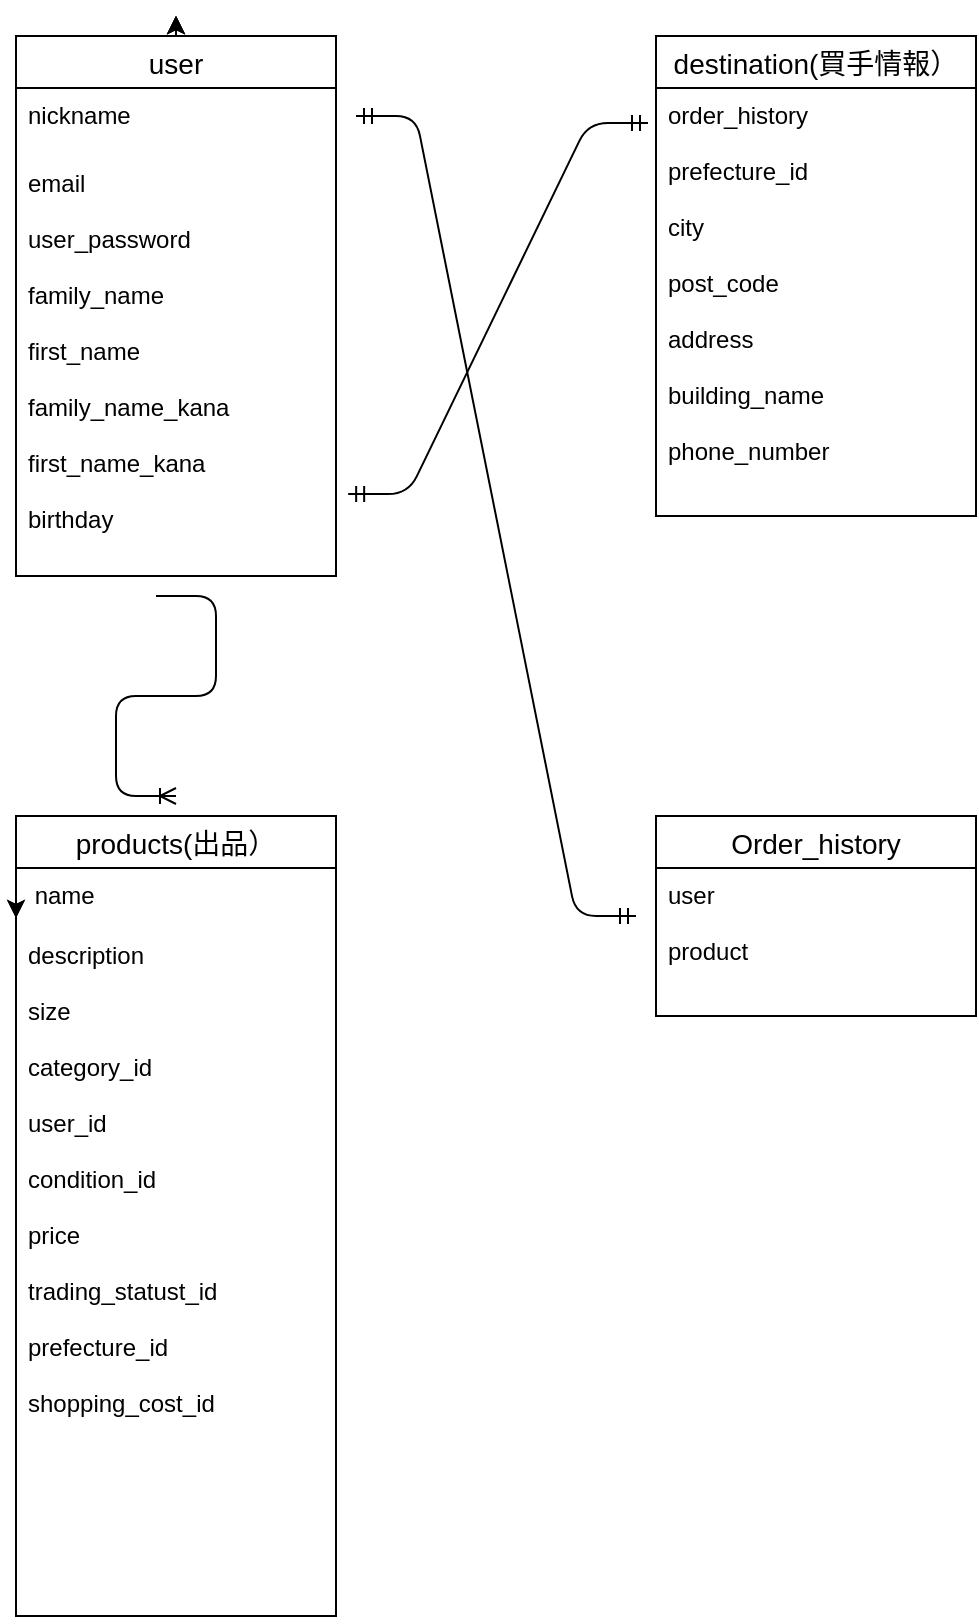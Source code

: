 <mxfile version="13.6.5" pages="3">
    <diagram id="CA4-VOCvIWwnDMiRMhc-" name="ページ1">
        <mxGraphModel dx="1919" dy="1615" grid="1" gridSize="10" guides="1" tooltips="1" connect="1" arrows="1" fold="1" page="1" pageScale="1" pageWidth="827" pageHeight="1169" math="0" shadow="0">
            <root>
                <mxCell id="0"/>
                <mxCell id="1" parent="0"/>
                <mxCell id="V8ICg0lq0RAEsGu50y8h-14" style="edgeStyle=orthogonalEdgeStyle;curved=0;rounded=1;sketch=0;orthogonalLoop=1;jettySize=auto;html=1;exitX=0.5;exitY=0;exitDx=0;exitDy=0;" parent="1" source="V8ICg0lq0RAEsGu50y8h-3" edge="1">
                    <mxGeometry relative="1" as="geometry">
                        <mxPoint x="80" as="targetPoint"/>
                    </mxGeometry>
                </mxCell>
                <mxCell id="V8ICg0lq0RAEsGu50y8h-15" style="edgeStyle=orthogonalEdgeStyle;curved=0;rounded=1;sketch=0;orthogonalLoop=1;jettySize=auto;html=1;exitX=0.5;exitY=0;exitDx=0;exitDy=0;" parent="1" source="V8ICg0lq0RAEsGu50y8h-3" edge="1">
                    <mxGeometry relative="1" as="geometry">
                        <mxPoint x="80" as="targetPoint"/>
                    </mxGeometry>
                </mxCell>
                <mxCell id="V8ICg0lq0RAEsGu50y8h-27" style="edgeStyle=orthogonalEdgeStyle;curved=0;rounded=1;sketch=0;orthogonalLoop=1;jettySize=auto;html=1;exitX=0.5;exitY=0;exitDx=0;exitDy=0;" parent="1" source="V8ICg0lq0RAEsGu50y8h-3" edge="1">
                    <mxGeometry relative="1" as="geometry">
                        <mxPoint x="80" as="targetPoint"/>
                    </mxGeometry>
                </mxCell>
                <mxCell id="V8ICg0lq0RAEsGu50y8h-28" style="edgeStyle=orthogonalEdgeStyle;curved=0;rounded=1;sketch=0;orthogonalLoop=1;jettySize=auto;html=1;exitX=0.5;exitY=0;exitDx=0;exitDy=0;" parent="1" source="V8ICg0lq0RAEsGu50y8h-3" edge="1">
                    <mxGeometry relative="1" as="geometry">
                        <mxPoint x="80" as="targetPoint"/>
                    </mxGeometry>
                </mxCell>
                <mxCell id="V8ICg0lq0RAEsGu50y8h-3" value="user" style="swimlane;fontStyle=0;childLayout=stackLayout;horizontal=1;startSize=26;horizontalStack=0;resizeParent=1;resizeParentMax=0;resizeLast=0;collapsible=1;marginBottom=0;align=center;fontSize=14;" parent="1" vertex="1">
                    <mxGeometry y="10" width="160" height="270" as="geometry"/>
                </mxCell>
                <mxCell id="V8ICg0lq0RAEsGu50y8h-4" value="nickname" style="text;strokeColor=none;fillColor=none;spacingLeft=4;spacingRight=4;overflow=hidden;rotatable=0;points=[[0,0.5],[1,0.5]];portConstraint=eastwest;fontSize=12;" parent="V8ICg0lq0RAEsGu50y8h-3" vertex="1">
                    <mxGeometry y="26" width="160" height="244" as="geometry"/>
                </mxCell>
                <mxCell id="V8ICg0lq0RAEsGu50y8h-12" style="edgeStyle=orthogonalEdgeStyle;curved=0;rounded=1;sketch=0;orthogonalLoop=1;jettySize=auto;html=1;exitX=0;exitY=0.5;exitDx=0;exitDy=0;" parent="1" source="V8ICg0lq0RAEsGu50y8h-10" edge="1">
                    <mxGeometry relative="1" as="geometry">
                        <mxPoint y="451" as="targetPoint"/>
                    </mxGeometry>
                </mxCell>
                <mxCell id="V8ICg0lq0RAEsGu50y8h-13" style="edgeStyle=orthogonalEdgeStyle;curved=0;rounded=1;sketch=0;orthogonalLoop=1;jettySize=auto;html=1;exitX=0;exitY=0.5;exitDx=0;exitDy=0;" parent="1" source="V8ICg0lq0RAEsGu50y8h-10" edge="1">
                    <mxGeometry relative="1" as="geometry">
                        <mxPoint y="451" as="targetPoint"/>
                    </mxGeometry>
                </mxCell>
                <mxCell id="V8ICg0lq0RAEsGu50y8h-8" value="products(出品）" style="swimlane;fontStyle=0;childLayout=stackLayout;horizontal=1;startSize=26;horizontalStack=0;resizeParent=1;resizeParentMax=0;resizeLast=0;collapsible=1;marginBottom=0;align=center;fontSize=14;rounded=0;sketch=0;" parent="1" vertex="1">
                    <mxGeometry y="400" width="160" height="400" as="geometry"/>
                </mxCell>
                <mxCell id="V8ICg0lq0RAEsGu50y8h-10" value=" name" style="text;strokeColor=none;fillColor=none;spacingLeft=4;spacingRight=4;overflow=hidden;rotatable=0;points=[[0,0.5],[1,0.5]];portConstraint=eastwest;fontSize=12;" parent="V8ICg0lq0RAEsGu50y8h-8" vertex="1">
                    <mxGeometry y="26" width="160" height="30" as="geometry"/>
                </mxCell>
                <mxCell id="V8ICg0lq0RAEsGu50y8h-11" value="description&#10;&#10;size&#10;&#10;category_id&#10;&#10;user_id&#10;&#10;condition_id&#10;&#10;price&#10;&#10;trading_statust_id&#10;&#10;prefecture_id&#10;&#10;shopping_cost_id" style="text;strokeColor=none;fillColor=none;spacingLeft=4;spacingRight=4;overflow=hidden;rotatable=0;points=[[0,0.5],[1,0.5]];portConstraint=eastwest;fontSize=12;" parent="V8ICg0lq0RAEsGu50y8h-8" vertex="1">
                    <mxGeometry y="56" width="160" height="344" as="geometry"/>
                </mxCell>
                <mxCell id="V8ICg0lq0RAEsGu50y8h-6" value="email&#10;&#10;user_password&#10;&#10;family_name&#10;&#10;first_name&#10;&#10;family_name_kana&#10;&#10;first_name_kana&#10;&#10;birthday" style="text;strokeColor=none;fillColor=none;spacingLeft=4;spacingRight=4;overflow=hidden;rotatable=0;points=[[0,0.5],[1,0.5]];portConstraint=eastwest;fontSize=12;fontStyle=0" parent="1" vertex="1">
                    <mxGeometry y="70" width="160" height="210" as="geometry"/>
                </mxCell>
                <mxCell id="V8ICg0lq0RAEsGu50y8h-43" value="" style="edgeStyle=entityRelationEdgeStyle;fontSize=12;html=1;endArrow=ERmandOne;startArrow=ERmandOne;exitX=1.038;exitY=0.805;exitDx=0;exitDy=0;exitPerimeter=0;entryX=-0.025;entryY=0.082;entryDx=0;entryDy=0;entryPerimeter=0;" parent="1" source="V8ICg0lq0RAEsGu50y8h-6" target="V8ICg0lq0RAEsGu50y8h-31" edge="1">
                    <mxGeometry width="100" height="100" relative="1" as="geometry">
                        <mxPoint x="370" y="240" as="sourcePoint"/>
                        <mxPoint x="410" y="130" as="targetPoint"/>
                    </mxGeometry>
                </mxCell>
                <mxCell id="V8ICg0lq0RAEsGu50y8h-44" value="" style="edgeStyle=entityRelationEdgeStyle;fontSize=12;html=1;endArrow=ERoneToMany;" parent="1" edge="1">
                    <mxGeometry width="100" height="100" relative="1" as="geometry">
                        <mxPoint x="70" y="290" as="sourcePoint"/>
                        <mxPoint x="80" y="390" as="targetPoint"/>
                    </mxGeometry>
                </mxCell>
                <mxCell id="V8ICg0lq0RAEsGu50y8h-29" value="destination(買手情報）" style="swimlane;fontStyle=0;childLayout=stackLayout;horizontal=1;startSize=26;horizontalStack=0;resizeParent=1;resizeParentMax=0;resizeLast=0;collapsible=1;marginBottom=0;align=center;fontSize=14;rounded=0;sketch=0;" parent="1" vertex="1">
                    <mxGeometry x="320" y="10" width="160" height="240" as="geometry"/>
                </mxCell>
                <mxCell id="V8ICg0lq0RAEsGu50y8h-31" value="order_history&#10;&#10;prefecture_id&#10;&#10;city&#10;&#10;post_code&#10;&#10;address&#10;&#10;building_name&#10;&#10;phone_number&#10;&#10;" style="text;strokeColor=none;fillColor=none;spacingLeft=4;spacingRight=4;overflow=hidden;rotatable=0;points=[[0,0.5],[1,0.5]];portConstraint=eastwest;fontSize=12;" parent="V8ICg0lq0RAEsGu50y8h-29" vertex="1">
                    <mxGeometry y="26" width="160" height="214" as="geometry"/>
                </mxCell>
                <mxCell id="15" value="Order_history" style="swimlane;fontStyle=0;childLayout=stackLayout;horizontal=1;startSize=26;horizontalStack=0;resizeParent=1;resizeParentMax=0;resizeLast=0;collapsible=1;marginBottom=0;align=center;fontSize=14;" parent="1" vertex="1">
                    <mxGeometry x="320" y="400" width="160" height="100" as="geometry"/>
                </mxCell>
                <mxCell id="17" value="user&#10;&#10;product" style="text;strokeColor=none;fillColor=none;spacingLeft=4;spacingRight=4;overflow=hidden;rotatable=0;points=[[0,0.5],[1,0.5]];portConstraint=eastwest;fontSize=12;" parent="15" vertex="1">
                    <mxGeometry y="26" width="160" height="74" as="geometry"/>
                </mxCell>
                <mxCell id="19" value="" style="edgeStyle=entityRelationEdgeStyle;fontSize=12;html=1;endArrow=ERmandOne;startArrow=ERmandOne;" parent="1" edge="1">
                    <mxGeometry width="100" height="100" relative="1" as="geometry">
                        <mxPoint x="170" y="50" as="sourcePoint"/>
                        <mxPoint x="310" y="450" as="targetPoint"/>
                    </mxGeometry>
                </mxCell>
            </root>
        </mxGraphModel>
    </diagram>
    <diagram id="kTTXdfXuba9A6VZpL0Od" name="ページ2">
        &#xa;        &#xa;        &#xa;        &#xa;        &#xa;&#xa;&#xa;&#xa;&#xa;
        <mxGraphModel dx="444" dy="353" grid="1" gridSize="10" guides="1" tooltips="1" connect="1" arrows="1" fold="1" page="1" pageScale="1" pageWidth="827" pageHeight="1169" math="0" shadow="0">
            &#xa;            &#xa;            &#xa;            &#xa;            &#xa;&#xa;&#xa;&#xa;&#xa;
            <root>
                &#xa;                &#xa;                &#xa;                &#xa;                &#xa;&#xa;&#xa;&#xa;&#xa;
                <mxCell id="NngX3FclmNLL98lepxF6-0"/>
                &#xa;                &#xa;                &#xa;                &#xa;                &#xa;&#xa;&#xa;&#xa;&#xa;
                <mxCell id="NngX3FclmNLL98lepxF6-1" parent="NngX3FclmNLL98lepxF6-0"/>
                &#xa;                &#xa;                &#xa;                &#xa;                &#xa;&#xa;&#xa;&#xa;&#xa;
            </root>
            &#xa;            &#xa;            &#xa;            &#xa;            &#xa;&#xa;&#xa;&#xa;&#xa;
        </mxGraphModel>
        &#xa;        &#xa;        &#xa;        &#xa;        &#xa;&#xa;&#xa;&#xa;&#xa;
    </diagram>
    <diagram id="FAr2G8jeRN5P7BSFad52" name="ページ3">
        &#xa;        &#xa;        &#xa;        &#xa;        &#xa;&#xa;&#xa;&#xa;&#xa;
        <mxGraphModel dx="444" dy="353" grid="1" gridSize="10" guides="1" tooltips="1" connect="1" arrows="1" fold="1" page="1" pageScale="1" pageWidth="827" pageHeight="1169" math="0" shadow="0">
            &#xa;            &#xa;            &#xa;            &#xa;            &#xa;&#xa;&#xa;&#xa;&#xa;
            <root>
                &#xa;                &#xa;                &#xa;                &#xa;                &#xa;&#xa;&#xa;&#xa;&#xa;
                <mxCell id="M1mKtCbu2xHhxpfIMrRc-0"/>
                &#xa;                &#xa;                &#xa;                &#xa;                &#xa;&#xa;&#xa;&#xa;&#xa;
                <mxCell id="M1mKtCbu2xHhxpfIMrRc-1" parent="M1mKtCbu2xHhxpfIMrRc-0"/>
                &#xa;                &#xa;                &#xa;                &#xa;                &#xa;&#xa;&#xa;&#xa;&#xa;
            </root>
            &#xa;            &#xa;            &#xa;            &#xa;            &#xa;&#xa;&#xa;&#xa;&#xa;
        </mxGraphModel>
        &#xa;        &#xa;        &#xa;        &#xa;        &#xa;&#xa;&#xa;&#xa;&#xa;
    </diagram>
</mxfile>